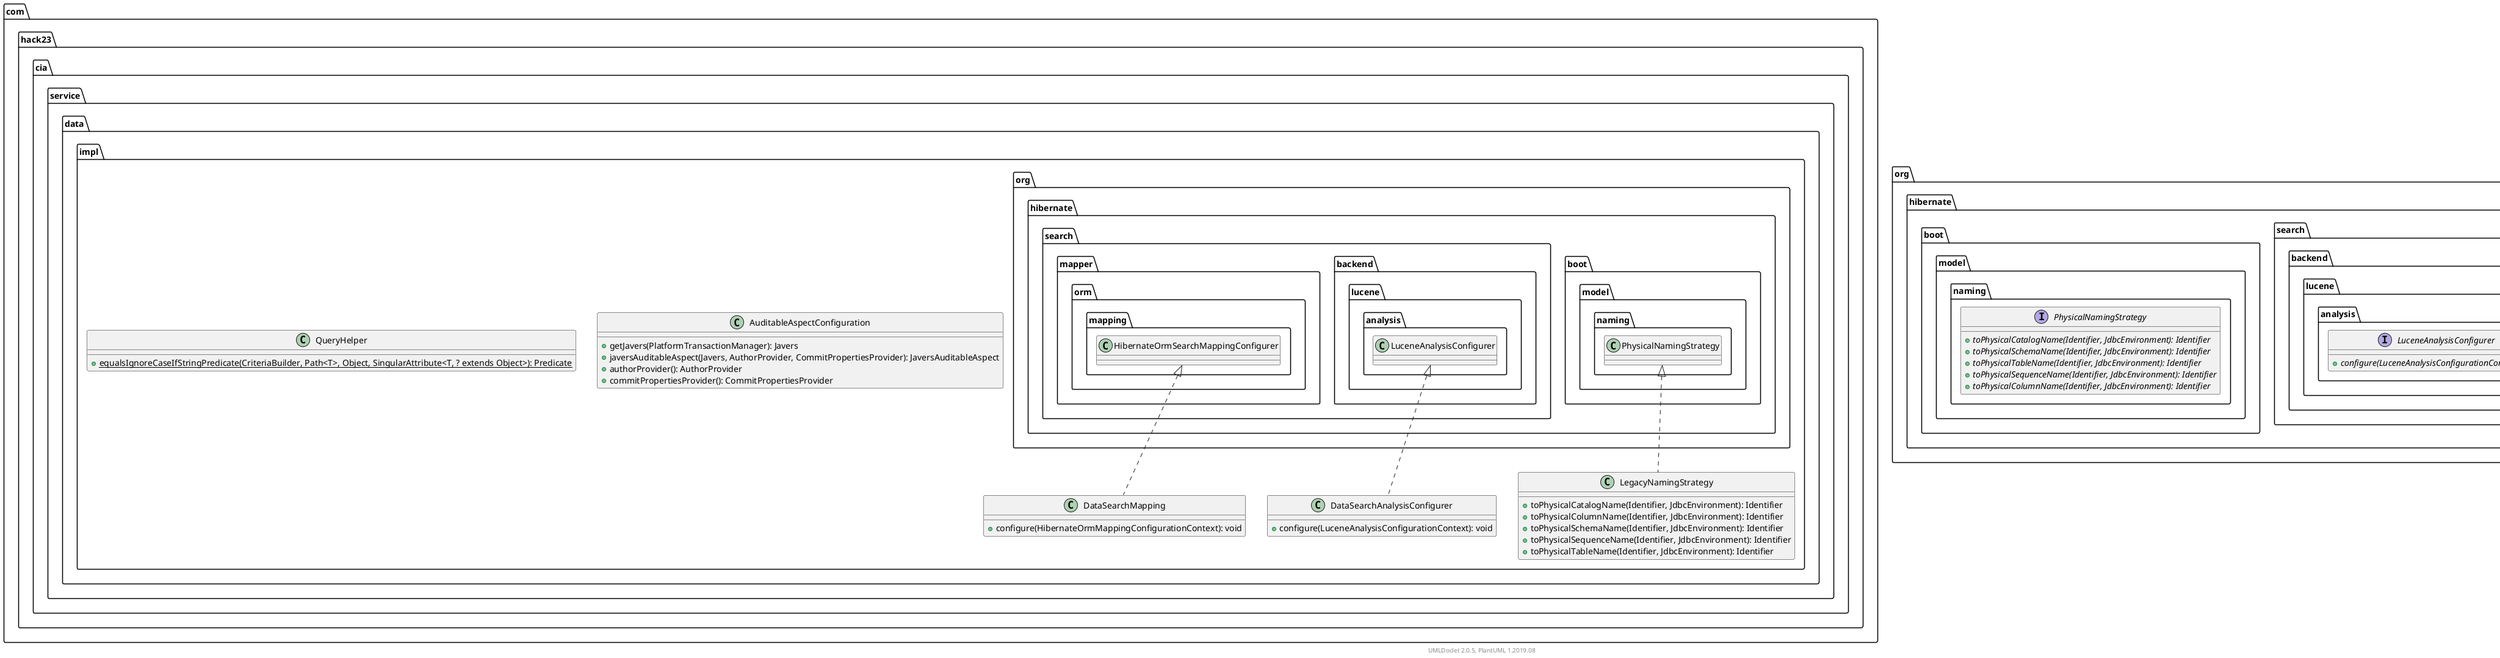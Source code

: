 @startuml
    namespace com.hack23.cia.service.data.impl {

        class DataSearchMapping [[DataSearchMapping.html]] {
            +configure(HibernateOrmMappingConfigurationContext): void
        }

        class LegacyNamingStrategy [[LegacyNamingStrategy.html]] {
            +toPhysicalCatalogName(Identifier, JdbcEnvironment): Identifier
            +toPhysicalColumnName(Identifier, JdbcEnvironment): Identifier
            +toPhysicalSchemaName(Identifier, JdbcEnvironment): Identifier
            +toPhysicalSequenceName(Identifier, JdbcEnvironment): Identifier
            +toPhysicalTableName(Identifier, JdbcEnvironment): Identifier
        }

        class AuditableAspectConfiguration [[AuditableAspectConfiguration.html]] {
            +getJavers(PlatformTransactionManager): Javers
            +javersAuditableAspect(Javers, AuthorProvider, CommitPropertiesProvider): JaversAuditableAspect
            +authorProvider(): AuthorProvider
            +commitPropertiesProvider(): CommitPropertiesProvider
        }

        class QueryHelper [[QueryHelper.html]] {
            {static} +equalsIgnoreCaseIfStringPredicate(CriteriaBuilder, Path<T>, Object, SingularAttribute<T, ? extends Object>): Predicate
        }

        class DataSearchAnalysisConfigurer [[DataSearchAnalysisConfigurer.html]] {
            +configure(LuceneAnalysisConfigurationContext): void
        }

        org.hibernate.search.mapper.orm.mapping.HibernateOrmSearchMappingConfigurer <|.. DataSearchMapping
        org.hibernate.boot.model.naming.PhysicalNamingStrategy <|.. LegacyNamingStrategy
        org.hibernate.search.backend.lucene.analysis.LuceneAnalysisConfigurer <|.. DataSearchAnalysisConfigurer
    }

    namespace org.hibernate.search.mapper.orm.mapping {
        interface HibernateOrmSearchMappingConfigurer {
            {abstract} +configure(HibernateOrmMappingConfigurationContext): void
        }
    }

    namespace org.hibernate.boot.model.naming {
        interface PhysicalNamingStrategy {
            {abstract} +toPhysicalCatalogName(Identifier, JdbcEnvironment): Identifier
            {abstract} +toPhysicalSchemaName(Identifier, JdbcEnvironment): Identifier
            {abstract} +toPhysicalTableName(Identifier, JdbcEnvironment): Identifier
            {abstract} +toPhysicalSequenceName(Identifier, JdbcEnvironment): Identifier
            {abstract} +toPhysicalColumnName(Identifier, JdbcEnvironment): Identifier
        }
    }

    namespace org.hibernate.search.backend.lucene.analysis {
        interface LuceneAnalysisConfigurer {
            {abstract} +configure(LuceneAnalysisConfigurationContext): void
        }
    }

    center footer UMLDoclet 2.0.5, PlantUML 1.2019.08
@enduml
